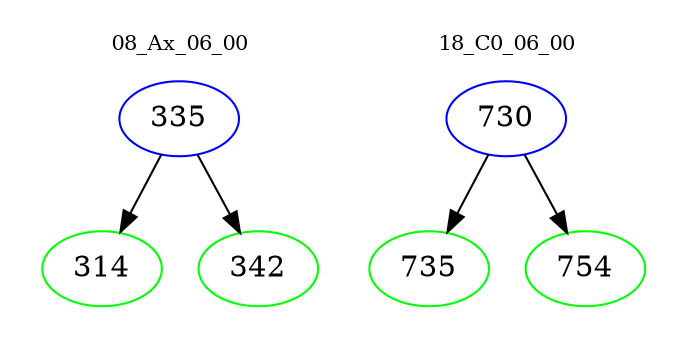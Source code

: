 digraph{
subgraph cluster_0 {
color = white
label = "08_Ax_06_00";
fontsize=10;
T0_335 [label="335", color="blue"]
T0_335 -> T0_314 [color="black"]
T0_314 [label="314", color="green"]
T0_335 -> T0_342 [color="black"]
T0_342 [label="342", color="green"]
}
subgraph cluster_1 {
color = white
label = "18_C0_06_00";
fontsize=10;
T1_730 [label="730", color="blue"]
T1_730 -> T1_735 [color="black"]
T1_735 [label="735", color="green"]
T1_730 -> T1_754 [color="black"]
T1_754 [label="754", color="green"]
}
}
